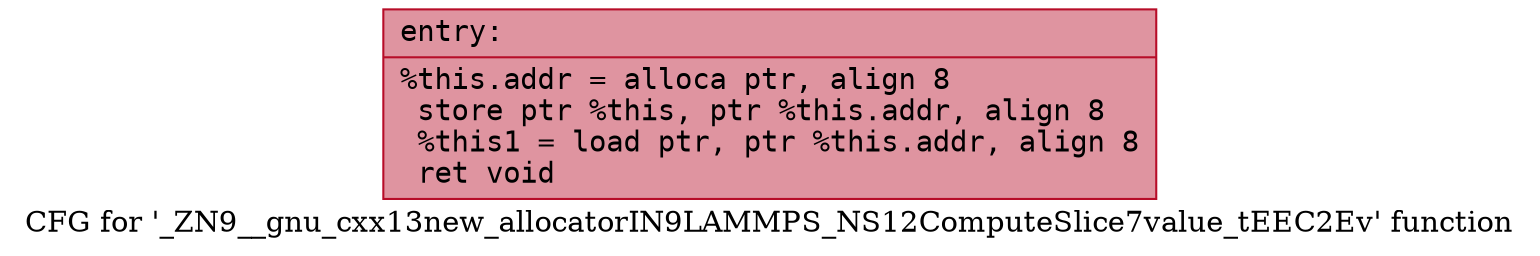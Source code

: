 digraph "CFG for '_ZN9__gnu_cxx13new_allocatorIN9LAMMPS_NS12ComputeSlice7value_tEEC2Ev' function" {
	label="CFG for '_ZN9__gnu_cxx13new_allocatorIN9LAMMPS_NS12ComputeSlice7value_tEEC2Ev' function";

	Node0x55810475c5b0 [shape=record,color="#b70d28ff", style=filled, fillcolor="#b70d2870" fontname="Courier",label="{entry:\l|  %this.addr = alloca ptr, align 8\l  store ptr %this, ptr %this.addr, align 8\l  %this1 = load ptr, ptr %this.addr, align 8\l  ret void\l}"];
}
